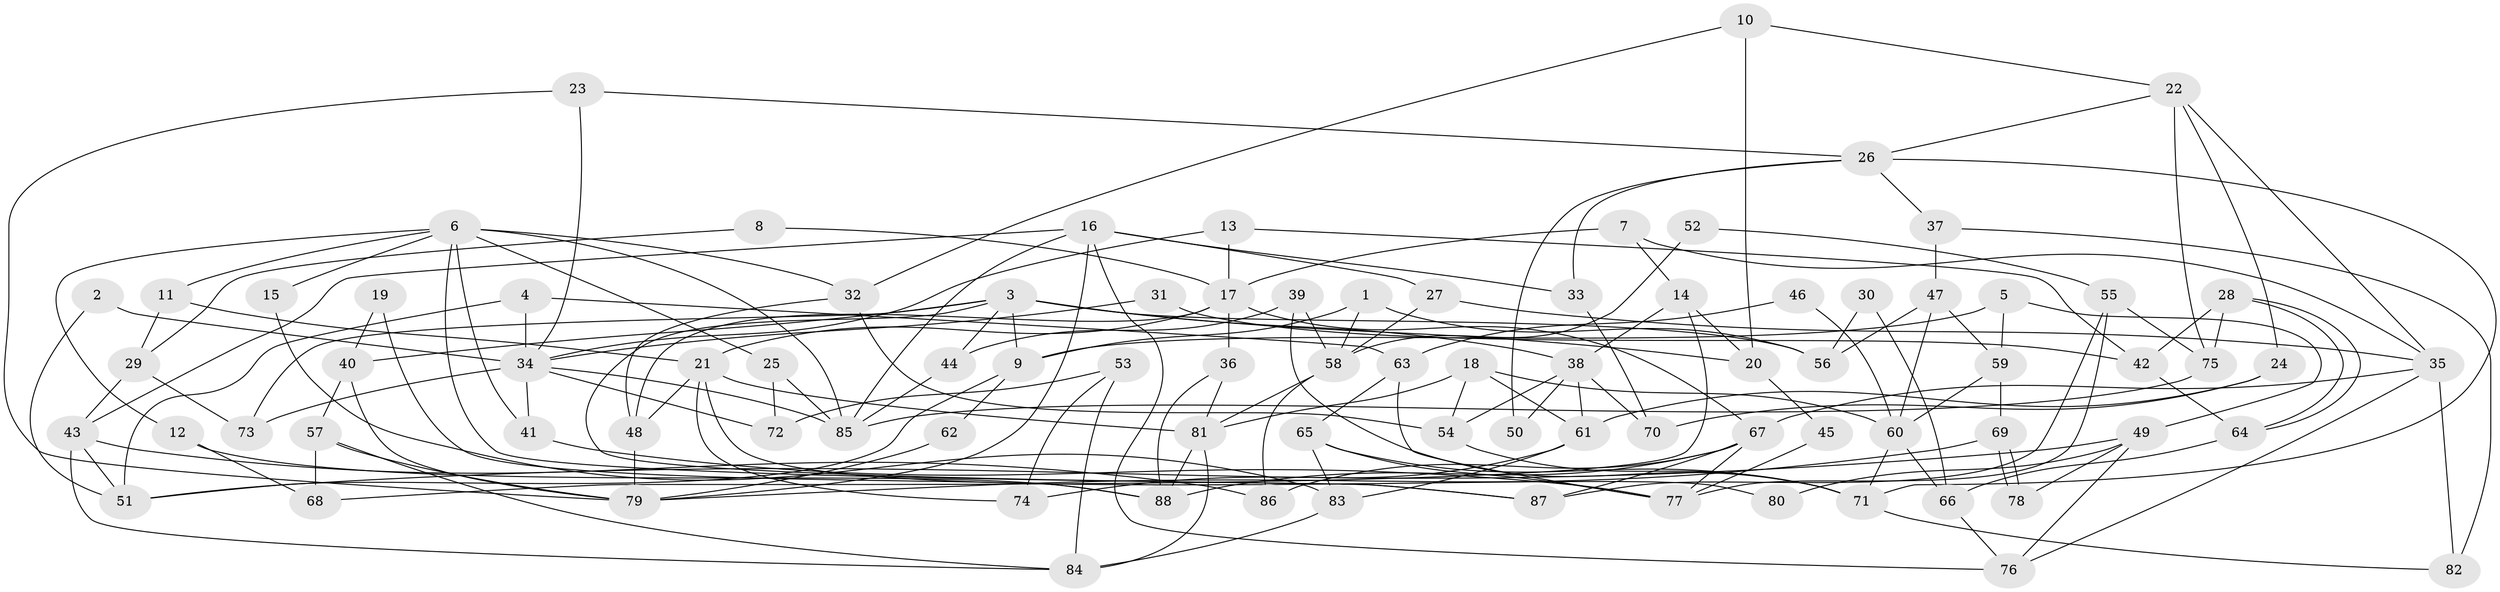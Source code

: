 // coarse degree distribution, {3: 0.26785714285714285, 2: 0.10714285714285714, 11: 0.017857142857142856, 5: 0.14285714285714285, 9: 0.05357142857142857, 6: 0.17857142857142858, 4: 0.125, 7: 0.05357142857142857, 10: 0.03571428571428571, 8: 0.017857142857142856}
// Generated by graph-tools (version 1.1) at 2025/52/02/27/25 19:52:07]
// undirected, 88 vertices, 176 edges
graph export_dot {
graph [start="1"]
  node [color=gray90,style=filled];
  1;
  2;
  3;
  4;
  5;
  6;
  7;
  8;
  9;
  10;
  11;
  12;
  13;
  14;
  15;
  16;
  17;
  18;
  19;
  20;
  21;
  22;
  23;
  24;
  25;
  26;
  27;
  28;
  29;
  30;
  31;
  32;
  33;
  34;
  35;
  36;
  37;
  38;
  39;
  40;
  41;
  42;
  43;
  44;
  45;
  46;
  47;
  48;
  49;
  50;
  51;
  52;
  53;
  54;
  55;
  56;
  57;
  58;
  59;
  60;
  61;
  62;
  63;
  64;
  65;
  66;
  67;
  68;
  69;
  70;
  71;
  72;
  73;
  74;
  75;
  76;
  77;
  78;
  79;
  80;
  81;
  82;
  83;
  84;
  85;
  86;
  87;
  88;
  1 -- 58;
  1 -- 56;
  1 -- 9;
  2 -- 51;
  2 -- 34;
  3 -- 40;
  3 -- 73;
  3 -- 9;
  3 -- 20;
  3 -- 38;
  3 -- 44;
  3 -- 56;
  3 -- 87;
  4 -- 51;
  4 -- 63;
  4 -- 34;
  5 -- 9;
  5 -- 59;
  5 -- 49;
  6 -- 25;
  6 -- 85;
  6 -- 11;
  6 -- 12;
  6 -- 15;
  6 -- 32;
  6 -- 41;
  6 -- 87;
  7 -- 17;
  7 -- 35;
  7 -- 14;
  8 -- 17;
  8 -- 29;
  9 -- 51;
  9 -- 62;
  10 -- 32;
  10 -- 20;
  10 -- 22;
  11 -- 21;
  11 -- 29;
  12 -- 88;
  12 -- 68;
  13 -- 17;
  13 -- 34;
  13 -- 42;
  14 -- 38;
  14 -- 20;
  14 -- 68;
  15 -- 83;
  16 -- 76;
  16 -- 85;
  16 -- 27;
  16 -- 33;
  16 -- 43;
  16 -- 79;
  17 -- 48;
  17 -- 67;
  17 -- 21;
  17 -- 36;
  18 -- 54;
  18 -- 60;
  18 -- 61;
  18 -- 81;
  19 -- 88;
  19 -- 40;
  20 -- 45;
  21 -- 48;
  21 -- 74;
  21 -- 80;
  21 -- 81;
  22 -- 35;
  22 -- 24;
  22 -- 26;
  22 -- 75;
  23 -- 26;
  23 -- 79;
  23 -- 34;
  24 -- 61;
  24 -- 70;
  25 -- 72;
  25 -- 85;
  26 -- 33;
  26 -- 37;
  26 -- 50;
  26 -- 71;
  27 -- 58;
  27 -- 35;
  28 -- 75;
  28 -- 64;
  28 -- 64;
  28 -- 42;
  29 -- 43;
  29 -- 73;
  30 -- 56;
  30 -- 66;
  31 -- 34;
  31 -- 42;
  32 -- 54;
  32 -- 48;
  33 -- 70;
  34 -- 41;
  34 -- 72;
  34 -- 73;
  34 -- 85;
  35 -- 67;
  35 -- 76;
  35 -- 82;
  36 -- 81;
  36 -- 88;
  37 -- 82;
  37 -- 47;
  38 -- 61;
  38 -- 50;
  38 -- 54;
  38 -- 70;
  39 -- 58;
  39 -- 44;
  39 -- 71;
  40 -- 79;
  40 -- 57;
  41 -- 77;
  42 -- 64;
  43 -- 84;
  43 -- 51;
  43 -- 86;
  44 -- 85;
  45 -- 77;
  46 -- 60;
  46 -- 63;
  47 -- 60;
  47 -- 56;
  47 -- 59;
  48 -- 79;
  49 -- 51;
  49 -- 76;
  49 -- 78;
  49 -- 80;
  52 -- 58;
  52 -- 55;
  53 -- 74;
  53 -- 84;
  53 -- 72;
  54 -- 71;
  55 -- 87;
  55 -- 77;
  55 -- 75;
  57 -- 68;
  57 -- 79;
  57 -- 84;
  58 -- 86;
  58 -- 81;
  59 -- 60;
  59 -- 69;
  60 -- 71;
  60 -- 66;
  61 -- 83;
  61 -- 74;
  62 -- 79;
  63 -- 77;
  63 -- 65;
  64 -- 66;
  65 -- 77;
  65 -- 71;
  65 -- 83;
  66 -- 76;
  67 -- 88;
  67 -- 87;
  67 -- 77;
  67 -- 86;
  69 -- 78;
  69 -- 78;
  69 -- 79;
  71 -- 82;
  75 -- 85;
  81 -- 84;
  81 -- 88;
  83 -- 84;
}
